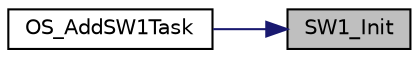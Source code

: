 digraph "SW1_Init"
{
 // LATEX_PDF_SIZE
  edge [fontname="Helvetica",fontsize="10",labelfontname="Helvetica",labelfontsize="10"];
  node [fontname="Helvetica",fontsize="10",shape=record];
  rankdir="RL";
  Node1 [label="SW1_Init",height=0.2,width=0.4,color="black", fillcolor="grey75", style="filled", fontcolor="black",tooltip=" "];
  Node1 -> Node2 [dir="back",color="midnightblue",fontsize="10",style="solid",fontname="Helvetica"];
  Node2 [label="OS_AddSW1Task",height=0.2,width=0.4,color="black", fillcolor="white", style="filled",URL="$_o_s_8c.html#ab97267beacef67eac0f8f09e865adac8",tooltip="This function adds a thread to run and its priority when a button is pressed."];
}

